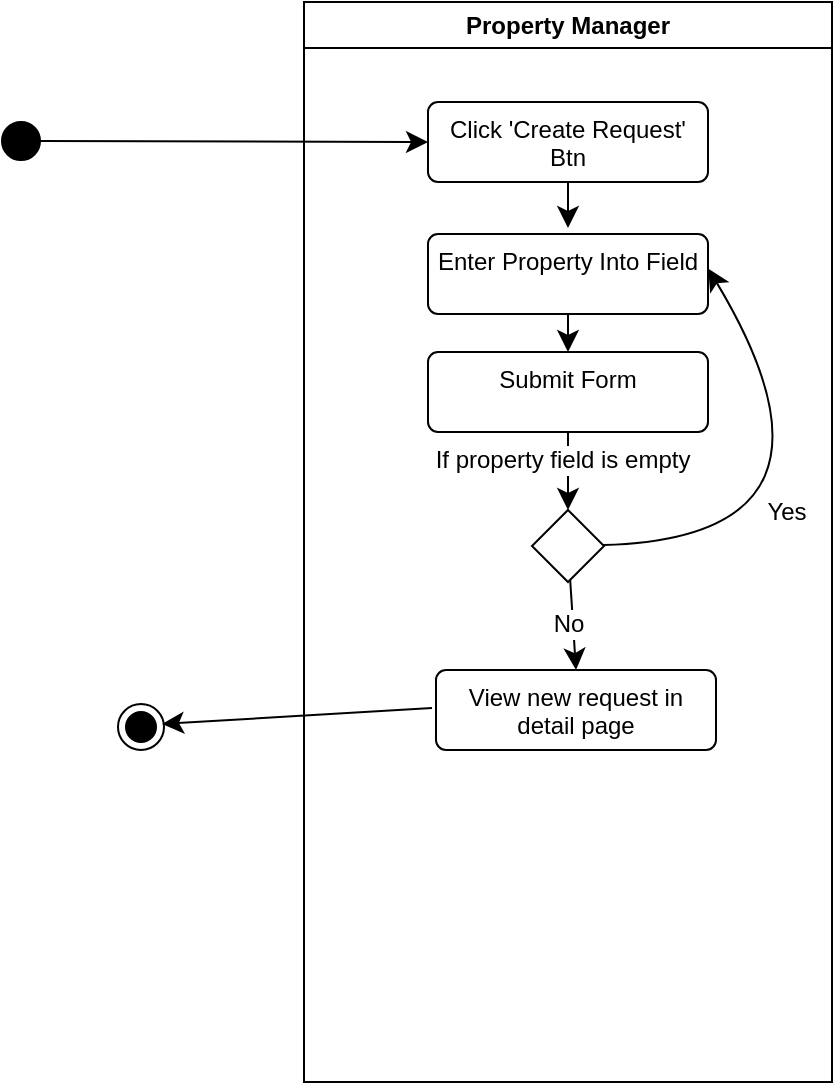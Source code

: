<mxfile version="24.7.16">
  <diagram id="lntqSYc9QW3-Y_v6heJf" name="Page-1">
    <mxGraphModel dx="1326" dy="837" grid="0" gridSize="10" guides="1" tooltips="1" connect="1" arrows="1" fold="1" page="0" pageScale="1" pageWidth="827" pageHeight="1169" math="0" shadow="0">
      <root>
        <mxCell id="0" />
        <mxCell id="1" parent="0" />
        <mxCell id="gX8lP8oXlxVexuRxcrJK-1" value="Property Manager" style="swimlane;whiteSpace=wrap;html=1;" parent="1" vertex="1">
          <mxGeometry x="-174" y="-141" width="264" height="540" as="geometry" />
        </mxCell>
        <mxCell id="gX8lP8oXlxVexuRxcrJK-2" style="edgeStyle=none;curved=1;rounded=0;orthogonalLoop=1;jettySize=auto;html=1;fontSize=12;startSize=8;endSize=8;" parent="gX8lP8oXlxVexuRxcrJK-1" source="gX8lP8oXlxVexuRxcrJK-3" edge="1">
          <mxGeometry relative="1" as="geometry">
            <mxPoint x="132" y="113" as="targetPoint" />
          </mxGeometry>
        </mxCell>
        <mxCell id="gX8lP8oXlxVexuRxcrJK-3" value="Click &#39;Create Request&#39; Btn" style="html=1;align=center;verticalAlign=top;rounded=1;absoluteArcSize=1;arcSize=10;dashed=0;whiteSpace=wrap;" parent="gX8lP8oXlxVexuRxcrJK-1" vertex="1">
          <mxGeometry x="62" y="50" width="140" height="40" as="geometry" />
        </mxCell>
        <mxCell id="gX8lP8oXlxVexuRxcrJK-4" style="edgeStyle=none;curved=1;rounded=0;orthogonalLoop=1;jettySize=auto;html=1;entryX=0.5;entryY=0;entryDx=0;entryDy=0;fontSize=12;startSize=8;endSize=8;" parent="gX8lP8oXlxVexuRxcrJK-1" edge="1">
          <mxGeometry relative="1" as="geometry">
            <mxPoint x="132" y="202" as="targetPoint" />
          </mxGeometry>
        </mxCell>
        <mxCell id="gX8lP8oXlxVexuRxcrJK-7" style="edgeStyle=none;curved=1;rounded=0;orthogonalLoop=1;jettySize=auto;html=1;entryX=0.5;entryY=0;entryDx=0;entryDy=0;fontSize=12;startSize=8;endSize=8;" parent="gX8lP8oXlxVexuRxcrJK-1" edge="1">
          <mxGeometry relative="1" as="geometry">
            <Array as="points">
              <mxPoint x="328" y="155" />
            </Array>
            <mxPoint x="148.947" y="218.947" as="sourcePoint" />
          </mxGeometry>
        </mxCell>
        <mxCell id="gX8lP8oXlxVexuRxcrJK-8" value="No" style="edgeLabel;html=1;align=center;verticalAlign=middle;resizable=0;points=[];fontSize=12;" parent="gX8lP8oXlxVexuRxcrJK-7" vertex="1" connectable="0">
          <mxGeometry x="-0.475" y="24" relative="1" as="geometry">
            <mxPoint as="offset" />
          </mxGeometry>
        </mxCell>
        <mxCell id="gX8lP8oXlxVexuRxcrJK-17" value="" style="edgeStyle=none;curved=1;rounded=0;orthogonalLoop=1;jettySize=auto;html=1;fontSize=12;startSize=8;endSize=8;entryX=0.957;entryY=0.435;entryDx=0;entryDy=0;entryPerimeter=0;" parent="gX8lP8oXlxVexuRxcrJK-1" target="gX8lP8oXlxVexuRxcrJK-15" edge="1">
          <mxGeometry relative="1" as="geometry">
            <mxPoint x="-56" y="323.74" as="targetPoint" />
            <mxPoint x="64" y="353" as="sourcePoint" />
          </mxGeometry>
        </mxCell>
        <mxCell id="gX8lP8oXlxVexuRxcrJK-30" style="edgeStyle=none;curved=1;rounded=0;orthogonalLoop=1;jettySize=auto;html=1;fontSize=12;startSize=8;endSize=8;" parent="gX8lP8oXlxVexuRxcrJK-1" source="gX8lP8oXlxVexuRxcrJK-18" target="gX8lP8oXlxVexuRxcrJK-20" edge="1">
          <mxGeometry relative="1" as="geometry" />
        </mxCell>
        <mxCell id="gX8lP8oXlxVexuRxcrJK-18" value="Enter Property Into Field" style="html=1;align=center;verticalAlign=top;rounded=1;absoluteArcSize=1;arcSize=10;dashed=0;whiteSpace=wrap;" parent="gX8lP8oXlxVexuRxcrJK-1" vertex="1">
          <mxGeometry x="62" y="116" width="140" height="40" as="geometry" />
        </mxCell>
        <mxCell id="gX8lP8oXlxVexuRxcrJK-25" style="edgeStyle=none;curved=1;rounded=0;orthogonalLoop=1;jettySize=auto;html=1;entryX=1.001;entryY=0.433;entryDx=0;entryDy=0;fontSize=12;startSize=8;endSize=8;entryPerimeter=0;" parent="gX8lP8oXlxVexuRxcrJK-1" source="gX8lP8oXlxVexuRxcrJK-19" target="gX8lP8oXlxVexuRxcrJK-18" edge="1">
          <mxGeometry relative="1" as="geometry">
            <Array as="points">
              <mxPoint x="283" y="268" />
            </Array>
          </mxGeometry>
        </mxCell>
        <mxCell id="gX8lP8oXlxVexuRxcrJK-26" value="Yes" style="edgeLabel;html=1;align=center;verticalAlign=middle;resizable=0;points=[];fontSize=12;" parent="gX8lP8oXlxVexuRxcrJK-25" vertex="1" connectable="0">
          <mxGeometry x="-0.368" y="14" relative="1" as="geometry">
            <mxPoint as="offset" />
          </mxGeometry>
        </mxCell>
        <mxCell id="gX8lP8oXlxVexuRxcrJK-28" style="edgeStyle=none;curved=1;rounded=0;orthogonalLoop=1;jettySize=auto;html=1;entryX=0.5;entryY=0;entryDx=0;entryDy=0;fontSize=12;startSize=8;endSize=8;" parent="gX8lP8oXlxVexuRxcrJK-1" source="gX8lP8oXlxVexuRxcrJK-19" target="gX8lP8oXlxVexuRxcrJK-27" edge="1">
          <mxGeometry relative="1" as="geometry" />
        </mxCell>
        <mxCell id="gX8lP8oXlxVexuRxcrJK-29" value="No" style="edgeLabel;html=1;align=center;verticalAlign=middle;resizable=0;points=[];fontSize=12;" parent="gX8lP8oXlxVexuRxcrJK-28" vertex="1" connectable="0">
          <mxGeometry x="-0.026" y="-3" relative="1" as="geometry">
            <mxPoint as="offset" />
          </mxGeometry>
        </mxCell>
        <mxCell id="gX8lP8oXlxVexuRxcrJK-19" value="" style="rhombus;whiteSpace=wrap;html=1;" parent="gX8lP8oXlxVexuRxcrJK-1" vertex="1">
          <mxGeometry x="114" y="254" width="36" height="36" as="geometry" />
        </mxCell>
        <mxCell id="gX8lP8oXlxVexuRxcrJK-21" style="edgeStyle=none;curved=1;rounded=0;orthogonalLoop=1;jettySize=auto;html=1;entryX=0.5;entryY=0;entryDx=0;entryDy=0;fontSize=12;startSize=8;endSize=8;" parent="gX8lP8oXlxVexuRxcrJK-1" source="gX8lP8oXlxVexuRxcrJK-20" target="gX8lP8oXlxVexuRxcrJK-19" edge="1">
          <mxGeometry relative="1" as="geometry" />
        </mxCell>
        <mxCell id="gX8lP8oXlxVexuRxcrJK-22" value="If property field is empty" style="edgeLabel;html=1;align=center;verticalAlign=middle;resizable=0;points=[];fontSize=12;" parent="gX8lP8oXlxVexuRxcrJK-21" vertex="1" connectable="0">
          <mxGeometry x="-0.31" y="-3" relative="1" as="geometry">
            <mxPoint as="offset" />
          </mxGeometry>
        </mxCell>
        <mxCell id="gX8lP8oXlxVexuRxcrJK-20" value="Submit Form" style="html=1;align=center;verticalAlign=top;rounded=1;absoluteArcSize=1;arcSize=10;dashed=0;whiteSpace=wrap;" parent="gX8lP8oXlxVexuRxcrJK-1" vertex="1">
          <mxGeometry x="62" y="175" width="140" height="40" as="geometry" />
        </mxCell>
        <mxCell id="gX8lP8oXlxVexuRxcrJK-27" value="View new request in detail page" style="html=1;align=center;verticalAlign=top;rounded=1;absoluteArcSize=1;arcSize=10;dashed=0;whiteSpace=wrap;" parent="gX8lP8oXlxVexuRxcrJK-1" vertex="1">
          <mxGeometry x="66" y="334" width="140" height="40" as="geometry" />
        </mxCell>
        <mxCell id="gX8lP8oXlxVexuRxcrJK-13" style="edgeStyle=none;curved=1;rounded=0;orthogonalLoop=1;jettySize=auto;html=1;entryX=0;entryY=0.5;entryDx=0;entryDy=0;fontSize=12;startSize=8;endSize=8;" parent="1" source="gX8lP8oXlxVexuRxcrJK-14" target="gX8lP8oXlxVexuRxcrJK-3" edge="1">
          <mxGeometry relative="1" as="geometry" />
        </mxCell>
        <mxCell id="gX8lP8oXlxVexuRxcrJK-14" value="" style="ellipse;fillColor=strokeColor;html=1;" parent="1" vertex="1">
          <mxGeometry x="-325" y="-81" width="19" height="19" as="geometry" />
        </mxCell>
        <mxCell id="gX8lP8oXlxVexuRxcrJK-15" value="" style="ellipse;html=1;shape=endState;fillColor=strokeColor;" parent="1" vertex="1">
          <mxGeometry x="-267" y="210" width="23" height="23" as="geometry" />
        </mxCell>
      </root>
    </mxGraphModel>
  </diagram>
</mxfile>
